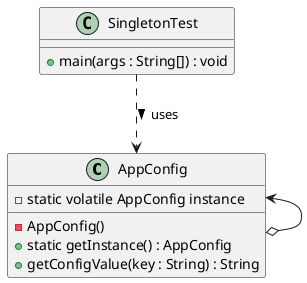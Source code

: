 @startuml

class AppConfig {
    - static volatile AppConfig instance
    - AppConfig()
    + static getInstance() : AppConfig
    + getConfigValue(key : String) : String
}

class SingletonTest {
    + main(args : String[]) : void
}


SingletonTest .down.> AppConfig : uses >
AppConfig <--o AppConfig

@enduml
